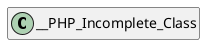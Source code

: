 @startuml
set namespaceSeparator \\
hide members
hide << alias >> circle

class __PHP_Incomplete_Class
@enduml
